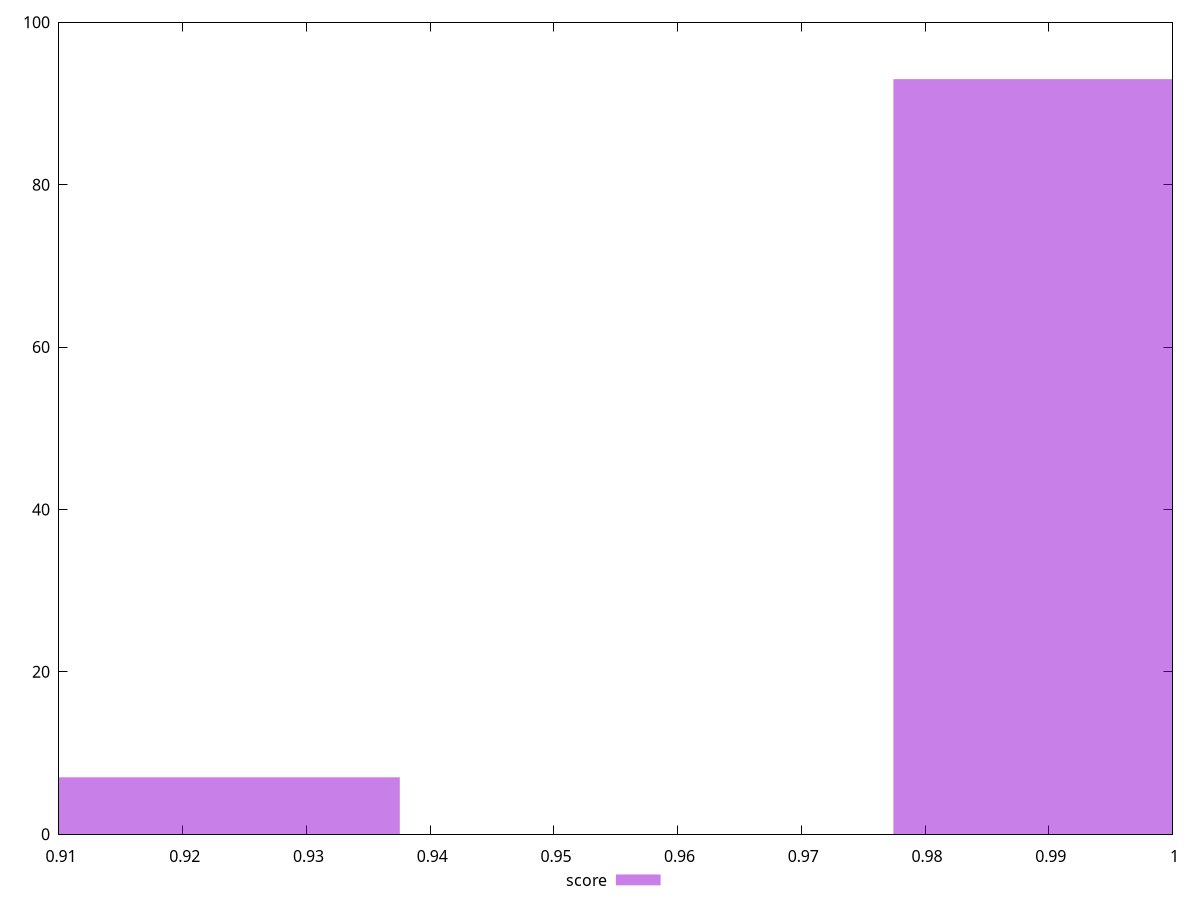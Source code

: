 reset

$score <<EOF
0.9973886575516585 93
0.9175975649475259 7
EOF

set key outside below
set boxwidth 0.03989554630206634
set xrange [0.91:1]
set yrange [0:100]
set trange [0:100]
set style fill transparent solid 0.5 noborder
set terminal svg size 640, 490 enhanced background rgb 'white'
set output "reports/report_00033_2021-03-01T14-23-16.841Z/uses-http2/samples/astro-cached/score/histogram.svg"

plot $score title "score" with boxes

reset
